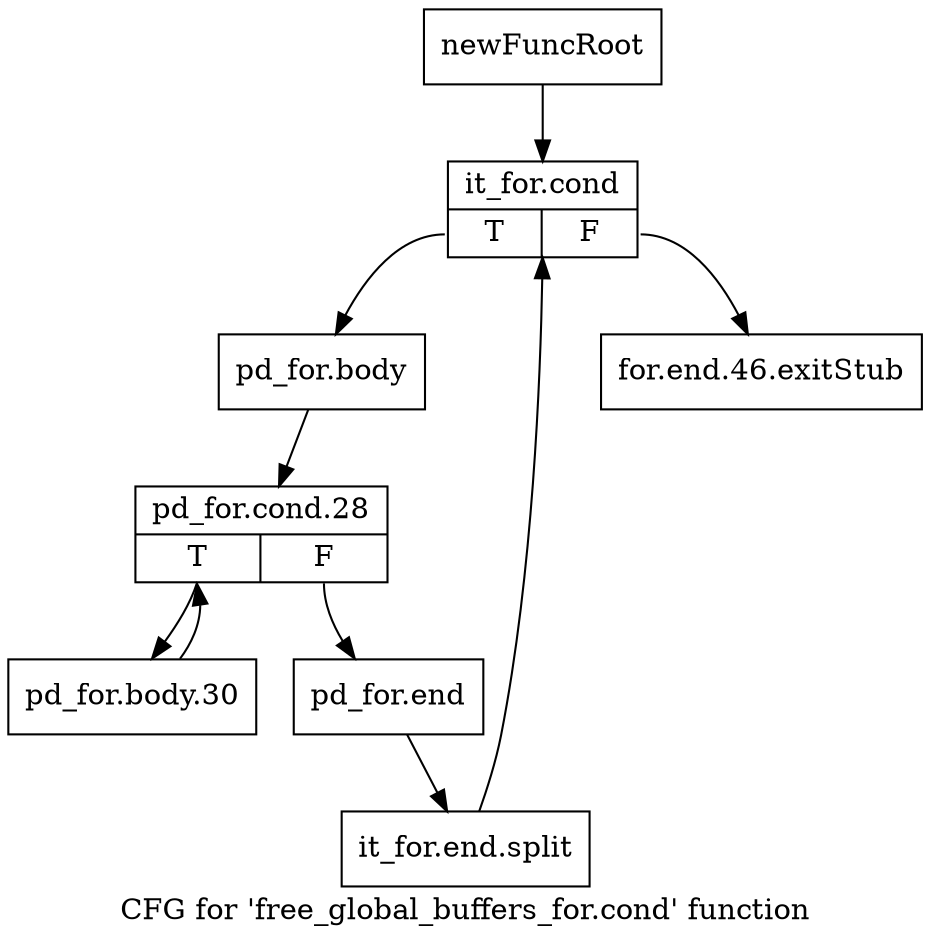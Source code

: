 digraph "CFG for 'free_global_buffers_for.cond' function" {
	label="CFG for 'free_global_buffers_for.cond' function";

	Node0x227d050 [shape=record,label="{newFuncRoot}"];
	Node0x227d050 -> Node0x227d0f0;
	Node0x227d0a0 [shape=record,label="{for.end.46.exitStub}"];
	Node0x227d0f0 [shape=record,label="{it_for.cond|{<s0>T|<s1>F}}"];
	Node0x227d0f0:s0 -> Node0x227d140;
	Node0x227d0f0:s1 -> Node0x227d0a0;
	Node0x227d140 [shape=record,label="{pd_for.body}"];
	Node0x227d140 -> Node0x227d190;
	Node0x227d190 [shape=record,label="{pd_for.cond.28|{<s0>T|<s1>F}}"];
	Node0x227d190:s0 -> Node0x227d230;
	Node0x227d190:s1 -> Node0x227d1e0;
	Node0x227d1e0 [shape=record,label="{pd_for.end}"];
	Node0x227d1e0 -> Node0x37a2ea0;
	Node0x37a2ea0 [shape=record,label="{it_for.end.split}"];
	Node0x37a2ea0 -> Node0x227d0f0;
	Node0x227d230 [shape=record,label="{pd_for.body.30}"];
	Node0x227d230 -> Node0x227d190;
}
